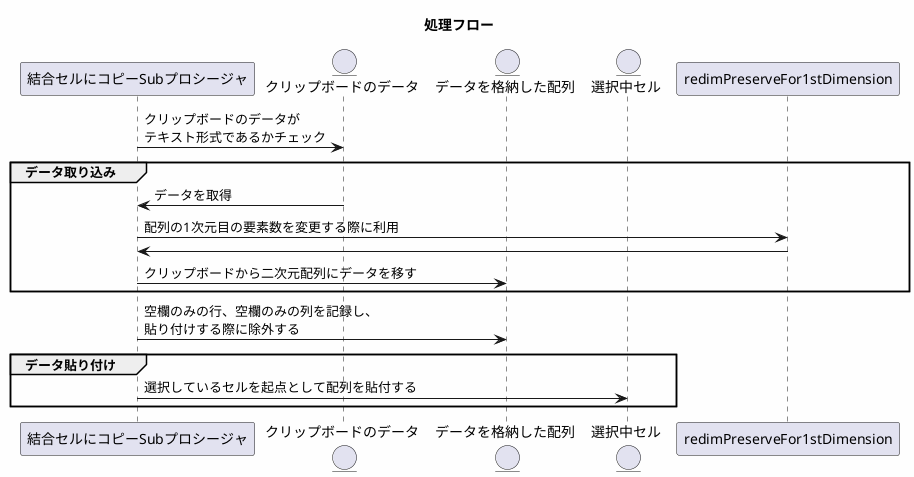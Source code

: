 @startuml

skinparam{
    BackgroundColor #fefefe
}

title 処理フロー
participant 結合セルにコピーSubプロシージャ as sub
entity クリップボードのデータ as cDt
entity データを格納した配列 as arr
entity 選択中セル as c
participant redimPreserveFor1stDimension as f

sub -> cDt:クリップボードのデータが\nテキスト形式であるかチェック

group データ取り込み
    cDt -> sub:データを取得
    sub -> f:配列の1次元目の要素数を変更する際に利用
    f -> sub
    sub -> arr:クリップボードから二次元配列にデータを移す
end

sub -> arr:空欄のみの行、空欄のみの列を記録し、\n貼り付けする際に除外する

group データ貼り付け
    sub -> c:選択しているセルを起点として配列を貼付する
end


@enduml